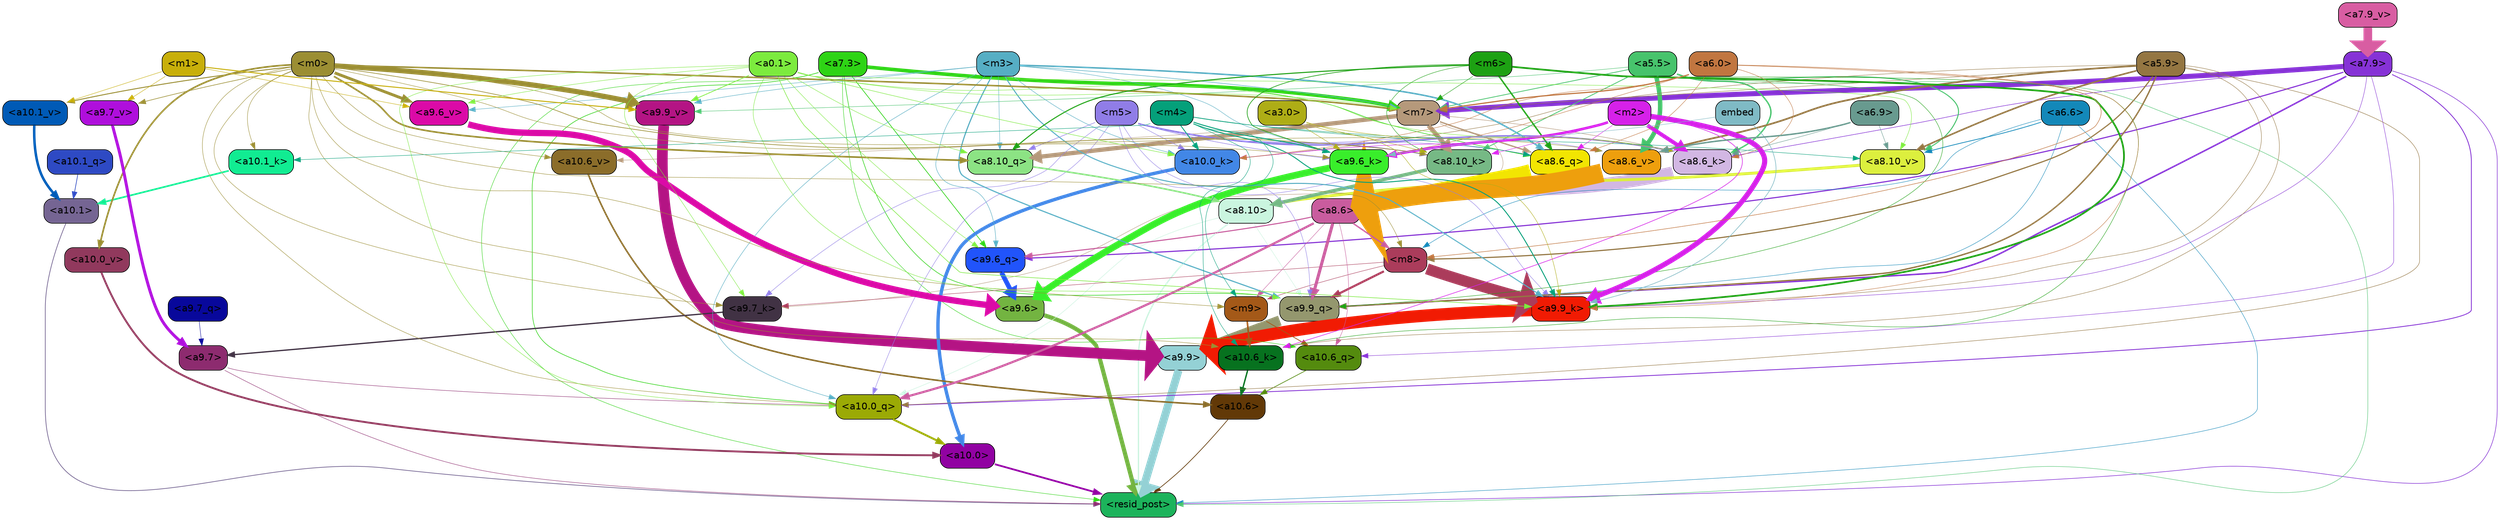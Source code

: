 strict digraph "" {
	graph [bgcolor=transparent,
		layout=dot,
		overlap=false,
		splines=true
	];
	"<a10.6>"	[color=black,
		fillcolor="#623907",
		fontname=Helvetica,
		shape=box,
		style="filled, rounded"];
	"<resid_post>"	[color=black,
		fillcolor="#1cb35b",
		fontname=Helvetica,
		shape=box,
		style="filled, rounded"];
	"<a10.6>" -> "<resid_post>"	[color="#623907",
		penwidth=0.9498605728149414];
	"<a10.1>"	[color=black,
		fillcolor="#756593",
		fontname=Helvetica,
		shape=box,
		style="filled, rounded"];
	"<a10.1>" -> "<resid_post>"	[color="#756593",
		penwidth=1.0084514617919922];
	"<a10.0>"	[color=black,
		fillcolor="#9102a2",
		fontname=Helvetica,
		shape=box,
		style="filled, rounded"];
	"<a10.0>" -> "<resid_post>"	[color="#9102a2",
		penwidth=2.5814952850341797];
	"<a9.9>"	[color=black,
		fillcolor="#94d1d5",
		fontname=Helvetica,
		shape=box,
		style="filled, rounded"];
	"<a9.9>" -> "<resid_post>"	[color="#94d1d5",
		penwidth=11.610888481140137];
	"<a9.7>"	[color=black,
		fillcolor="#8d2b6f",
		fontname=Helvetica,
		shape=box,
		style="filled, rounded"];
	"<a9.7>" -> "<resid_post>"	[color="#8d2b6f",
		penwidth=0.6];
	"<a10.0_q>"	[color=black,
		fillcolor="#9baa05",
		fontname=Helvetica,
		shape=box,
		style="filled, rounded"];
	"<a9.7>" -> "<a10.0_q>"	[color="#8d2b6f",
		penwidth=0.6];
	"<a9.6>"	[color=black,
		fillcolor="#73b441",
		fontname=Helvetica,
		shape=box,
		style="filled, rounded"];
	"<a9.6>" -> "<resid_post>"	[color="#73b441",
		penwidth=6.121421813964844];
	"<a8.10>"	[color=black,
		fillcolor="#caf5df",
		fontname=Helvetica,
		shape=box,
		style="filled, rounded"];
	"<a8.10>" -> "<resid_post>"	[color="#caf5df",
		penwidth=1.7841739654541016];
	"<a8.10>" -> "<a10.0_q>"	[color="#caf5df",
		penwidth=0.6612663269042969];
	"<a9.9_q>"	[color=black,
		fillcolor="#94976e",
		fontname=Helvetica,
		shape=box,
		style="filled, rounded"];
	"<a8.10>" -> "<a9.9_q>"	[color="#caf5df",
		penwidth=0.6];
	"<a7.9>"	[color=black,
		fillcolor="#8632d6",
		fontname=Helvetica,
		shape=box,
		style="filled, rounded"];
	"<a7.9>" -> "<resid_post>"	[color="#8632d6",
		penwidth=0.8109169006347656];
	"<a10.6_q>"	[color=black,
		fillcolor="#548b0e",
		fontname=Helvetica,
		shape=box,
		style="filled, rounded"];
	"<a7.9>" -> "<a10.6_q>"	[color="#8632d6",
		penwidth=0.6];
	"<a7.9>" -> "<a10.0_q>"	[color="#8632d6",
		penwidth=1.19378662109375];
	"<m7>"	[color=black,
		fillcolor="#b5997b",
		fontname=Helvetica,
		shape=box,
		style="filled, rounded"];
	"<a7.9>" -> "<m7>"	[color="#8632d6",
		penwidth=7.3899383544921875];
	"<a7.9>" -> "<a9.9_q>"	[color="#8632d6",
		penwidth=2.1764984130859375];
	"<a9.6_q>"	[color=black,
		fillcolor="#2154fb",
		fontname=Helvetica,
		shape=box,
		style="filled, rounded"];
	"<a7.9>" -> "<a9.6_q>"	[color="#8632d6",
		penwidth=1.6184196472167969];
	"<a9.9_k>"	[color=black,
		fillcolor="#f11b03",
		fontname=Helvetica,
		shape=box,
		style="filled, rounded"];
	"<a7.9>" -> "<a9.9_k>"	[color="#8632d6",
		penwidth=0.6];
	"<a8.6_k>"	[color=black,
		fillcolor="#d2b7e3",
		fontname=Helvetica,
		shape=box,
		style="filled, rounded"];
	"<a7.9>" -> "<a8.6_k>"	[color="#8632d6",
		penwidth=0.7570610046386719];
	"<a7.3>"	[color=black,
		fillcolor="#2ed415",
		fontname=Helvetica,
		shape=box,
		style="filled, rounded"];
	"<a7.3>" -> "<resid_post>"	[color="#2ed415",
		penwidth=0.6];
	"<a7.3>" -> "<a10.6_q>"	[color="#2ed415",
		penwidth=0.6];
	"<a7.3>" -> "<a10.0_q>"	[color="#2ed415",
		penwidth=0.8208656311035156];
	"<a7.3>" -> "<m7>"	[color="#2ed415",
		penwidth=5.189311981201172];
	"<a7.3>" -> "<a9.9_q>"	[color="#2ed415",
		penwidth=0.8119163513183594];
	"<a7.3>" -> "<a9.6_q>"	[color="#2ed415",
		penwidth=0.9649925231933594];
	"<a8.6_q>"	[color=black,
		fillcolor="#f2e502",
		fontname=Helvetica,
		shape=box,
		style="filled, rounded"];
	"<a7.3>" -> "<a8.6_q>"	[color="#2ed415",
		penwidth=0.7801322937011719];
	"<a6.6>"	[color=black,
		fillcolor="#1388b9",
		fontname=Helvetica,
		shape=box,
		style="filled, rounded"];
	"<a6.6>" -> "<resid_post>"	[color="#1388b9",
		penwidth=0.6];
	"<m8>"	[color=black,
		fillcolor="#ab3c5b",
		fontname=Helvetica,
		shape=box,
		style="filled, rounded"];
	"<a6.6>" -> "<m8>"	[color="#1388b9",
		penwidth=0.6];
	"<a6.6>" -> "<a9.9_q>"	[color="#1388b9",
		penwidth=0.6];
	"<a8.10_v>"	[color=black,
		fillcolor="#dcef3e",
		fontname=Helvetica,
		shape=box,
		style="filled, rounded"];
	"<a6.6>" -> "<a8.10_v>"	[color="#1388b9",
		penwidth=1.0661506652832031];
	"<a5.5>"	[color=black,
		fillcolor="#47c36c",
		fontname=Helvetica,
		shape=box,
		style="filled, rounded"];
	"<a5.5>" -> "<resid_post>"	[color="#47c36c",
		penwidth=0.6];
	"<a5.5>" -> "<m7>"	[color="#47c36c",
		penwidth=1.0865592956542969];
	"<a9.9_v>"	[color=black,
		fillcolor="#b41484",
		fontname=Helvetica,
		shape=box,
		style="filled, rounded"];
	"<a5.5>" -> "<a9.9_v>"	[color="#47c36c",
		penwidth=0.6];
	"<a8.10_k>"	[color=black,
		fillcolor="#76b985",
		fontname=Helvetica,
		shape=box,
		style="filled, rounded"];
	"<a5.5>" -> "<a8.10_k>"	[color="#47c36c",
		penwidth=1.1390800476074219];
	"<a5.5>" -> "<a8.6_k>"	[color="#47c36c",
		penwidth=2.00030517578125];
	"<a5.5>" -> "<a8.10_v>"	[color="#47c36c",
		penwidth=1.4206085205078125];
	"<a8.6_v>"	[color=black,
		fillcolor="#ee9f0d",
		fontname=Helvetica,
		shape=box,
		style="filled, rounded"];
	"<a5.5>" -> "<a8.6_v>"	[color="#47c36c",
		penwidth=6.534294128417969];
	"<a10.6_q>" -> "<a10.6>"	[color="#548b0e",
		penwidth=0.9244728088378906];
	"<a10.1_q>"	[color=black,
		fillcolor="#2e4ac4",
		fontname=Helvetica,
		shape=box,
		style="filled, rounded"];
	"<a10.1_q>" -> "<a10.1>"	[color="#2e4ac4",
		penwidth=0.9268798828125];
	"<a10.0_q>" -> "<a10.0>"	[color="#9baa05",
		penwidth=2.905670166015625];
	"<a10.6_k>"	[color=black,
		fillcolor="#07721f",
		fontname=Helvetica,
		shape=box,
		style="filled, rounded"];
	"<a10.6_k>" -> "<a10.6>"	[color="#07721f",
		penwidth=2.0319366455078125];
	"<a10.1_k>"	[color=black,
		fillcolor="#11ec92",
		fontname=Helvetica,
		shape=box,
		style="filled, rounded"];
	"<a10.1_k>" -> "<a10.1>"	[color="#11ec92",
		penwidth=2.4037628173828125];
	"<a10.0_k>"	[color=black,
		fillcolor="#4287e6",
		fontname=Helvetica,
		shape=box,
		style="filled, rounded"];
	"<a10.0_k>" -> "<a10.0>"	[color="#4287e6",
		penwidth=4.9319305419921875];
	"<a10.6_v>"	[color=black,
		fillcolor="#8b6d2a",
		fontname=Helvetica,
		shape=box,
		style="filled, rounded"];
	"<a10.6_v>" -> "<a10.6>"	[color="#8b6d2a",
		penwidth=2.290935516357422];
	"<a10.1_v>"	[color=black,
		fillcolor="#005ab6",
		fontname=Helvetica,
		shape=box,
		style="filled, rounded"];
	"<a10.1_v>" -> "<a10.1>"	[color="#005ab6",
		penwidth=3.6398468017578125];
	"<a10.0_v>"	[color=black,
		fillcolor="#91395d",
		fontname=Helvetica,
		shape=box,
		style="filled, rounded"];
	"<a10.0_v>" -> "<a10.0>"	[color="#91395d",
		penwidth=2.7666168212890625];
	"<m9>"	[color=black,
		fillcolor="#a45918",
		fontname=Helvetica,
		shape=box,
		style="filled, rounded"];
	"<m9>" -> "<a10.6_q>"	[color="#a45918",
		penwidth=1.0384025573730469];
	"<m9>" -> "<a10.6_k>"	[color="#a45918",
		penwidth=2.371124267578125];
	"<a8.6>"	[color=black,
		fillcolor="#c95c9e",
		fontname=Helvetica,
		shape=box,
		style="filled, rounded"];
	"<a8.6>" -> "<a10.6_q>"	[color="#c95c9e",
		penwidth=0.6];
	"<a8.6>" -> "<a10.0_q>"	[color="#c95c9e",
		penwidth=3.1841888427734375];
	"<a8.6>" -> "<m9>"	[color="#c95c9e",
		penwidth=0.6];
	"<a8.6>" -> "<m8>"	[color="#c95c9e",
		penwidth=1.972564697265625];
	"<a8.6>" -> "<a9.9_q>"	[color="#c95c9e",
		penwidth=4.482503890991211];
	"<a8.6>" -> "<a9.6_q>"	[color="#c95c9e",
		penwidth=1.515838623046875];
	"<m5>"	[color=black,
		fillcolor="#907de7",
		fontname=Helvetica,
		shape=box,
		style="filled, rounded"];
	"<m5>" -> "<a10.0_q>"	[color="#907de7",
		penwidth=0.6];
	"<m5>" -> "<a10.0_k>"	[color="#907de7",
		penwidth=0.6];
	"<m5>" -> "<a9.9_q>"	[color="#907de7",
		penwidth=0.6];
	"<m5>" -> "<a9.9_k>"	[color="#907de7",
		penwidth=0.6];
	"<a9.7_k>"	[color=black,
		fillcolor="#413244",
		fontname=Helvetica,
		shape=box,
		style="filled, rounded"];
	"<m5>" -> "<a9.7_k>"	[color="#907de7",
		penwidth=0.6];
	"<a9.6_k>"	[color=black,
		fillcolor="#39ee2b",
		fontname=Helvetica,
		shape=box,
		style="filled, rounded"];
	"<m5>" -> "<a9.6_k>"	[color="#907de7",
		penwidth=0.7197036743164062];
	"<a8.10_q>"	[color=black,
		fillcolor="#8ce384",
		fontname=Helvetica,
		shape=box,
		style="filled, rounded"];
	"<m5>" -> "<a8.10_q>"	[color="#907de7",
		penwidth=0.7198371887207031];
	"<m5>" -> "<a8.6_q>"	[color="#907de7",
		penwidth=0.6];
	"<m5>" -> "<a8.10_k>"	[color="#907de7",
		penwidth=0.9238471984863281];
	"<m5>" -> "<a8.6_k>"	[color="#907de7",
		penwidth=2.1219520568847656];
	"<m5>" -> "<a8.6_v>"	[color="#907de7",
		penwidth=0.6];
	"<a5.9>"	[color=black,
		fillcolor="#947642",
		fontname=Helvetica,
		shape=box,
		style="filled, rounded"];
	"<a5.9>" -> "<a10.0_q>"	[color="#947642",
		penwidth=0.6463394165039062];
	"<a5.9>" -> "<a10.6_k>"	[color="#947642",
		penwidth=0.6];
	"<a5.9>" -> "<a10.0_k>"	[color="#947642",
		penwidth=0.6];
	"<a5.9>" -> "<m7>"	[color="#947642",
		penwidth=0.6];
	"<a5.9>" -> "<m8>"	[color="#947642",
		penwidth=1.6550712585449219];
	"<a5.9>" -> "<a9.9_q>"	[color="#947642",
		penwidth=2.019031524658203];
	"<a5.9>" -> "<a9.9_k>"	[color="#947642",
		penwidth=0.6];
	"<a5.9>" -> "<a8.10_v>"	[color="#947642",
		penwidth=2.2765426635742188];
	"<a5.9>" -> "<a8.6_v>"	[color="#947642",
		penwidth=2.4934005737304688];
	"<m3>"	[color=black,
		fillcolor="#56aec4",
		fontname=Helvetica,
		shape=box,
		style="filled, rounded"];
	"<m3>" -> "<a10.0_q>"	[color="#56aec4",
		penwidth=0.6597442626953125];
	"<m3>" -> "<a10.0_k>"	[color="#56aec4",
		penwidth=0.6506614685058594];
	"<m3>" -> "<m7>"	[color="#56aec4",
		penwidth=0.7659339904785156];
	"<m3>" -> "<a9.9_q>"	[color="#56aec4",
		penwidth=1.6276321411132812];
	"<m3>" -> "<a9.6_q>"	[color="#56aec4",
		penwidth=0.6724472045898438];
	"<m3>" -> "<a9.9_k>"	[color="#56aec4",
		penwidth=1.4574642181396484];
	"<m3>" -> "<a9.6_k>"	[color="#56aec4",
		penwidth=0.6];
	"<m3>" -> "<a9.9_v>"	[color="#56aec4",
		penwidth=0.6589469909667969];
	"<a9.6_v>"	[color=black,
		fillcolor="#db0aa7",
		fontname=Helvetica,
		shape=box,
		style="filled, rounded"];
	"<m3>" -> "<a9.6_v>"	[color="#56aec4",
		penwidth=0.6];
	"<m3>" -> "<a8.10_q>"	[color="#56aec4",
		penwidth=0.6];
	"<m3>" -> "<a8.6_q>"	[color="#56aec4",
		penwidth=2.1676406860351562];
	"<m0>"	[color=black,
		fillcolor="#9b8e33",
		fontname=Helvetica,
		shape=box,
		style="filled, rounded"];
	"<m0>" -> "<a10.0_q>"	[color="#9b8e33",
		penwidth=0.6];
	"<m0>" -> "<a10.6_k>"	[color="#9b8e33",
		penwidth=0.6];
	"<m0>" -> "<a10.1_k>"	[color="#9b8e33",
		penwidth=0.6];
	"<m0>" -> "<a10.6_v>"	[color="#9b8e33",
		penwidth=0.6];
	"<m0>" -> "<a10.1_v>"	[color="#9b8e33",
		penwidth=1.3360328674316406];
	"<m0>" -> "<a10.0_v>"	[color="#9b8e33",
		penwidth=2.4083595275878906];
	"<m0>" -> "<m9>"	[color="#9b8e33",
		penwidth=0.6];
	"<m0>" -> "<m7>"	[color="#9b8e33",
		penwidth=2.224945068359375];
	"<m0>" -> "<m8>"	[color="#9b8e33",
		penwidth=0.6];
	"<m0>" -> "<a9.7_k>"	[color="#9b8e33",
		penwidth=0.6];
	"<m0>" -> "<a9.6_k>"	[color="#9b8e33",
		penwidth=0.6];
	"<m0>" -> "<a9.9_v>"	[color="#9b8e33",
		penwidth=7.537467956542969];
	"<a9.7_v>"	[color=black,
		fillcolor="#af0fdc",
		fontname=Helvetica,
		shape=box,
		style="filled, rounded"];
	"<m0>" -> "<a9.7_v>"	[color="#9b8e33",
		penwidth=0.8575286865234375];
	"<m0>" -> "<a9.6_v>"	[color="#9b8e33",
		penwidth=4.1688385009765625];
	"<m0>" -> "<a8.10_q>"	[color="#9b8e33",
		penwidth=2.3761940002441406];
	"<m0>" -> "<a8.10_k>"	[color="#9b8e33",
		penwidth=0.9220962524414062];
	"<m0>" -> "<a8.6_v>"	[color="#9b8e33",
		penwidth=0.6];
	"<a0.1>"	[color=black,
		fillcolor="#7ceb3e",
		fontname=Helvetica,
		shape=box,
		style="filled, rounded"];
	"<a0.1>" -> "<a10.0_q>"	[color="#7ceb3e",
		penwidth=0.6];
	"<a0.1>" -> "<a10.0_k>"	[color="#7ceb3e",
		penwidth=0.6768684387207031];
	"<a0.1>" -> "<m7>"	[color="#7ceb3e",
		penwidth=0.6];
	"<a0.1>" -> "<a9.9_q>"	[color="#7ceb3e",
		penwidth=0.6];
	"<a0.1>" -> "<a9.6_q>"	[color="#7ceb3e",
		penwidth=0.6];
	"<a0.1>" -> "<a9.9_k>"	[color="#7ceb3e",
		penwidth=0.81341552734375];
	"<a0.1>" -> "<a9.7_k>"	[color="#7ceb3e",
		penwidth=0.6];
	"<a0.1>" -> "<a9.9_v>"	[color="#7ceb3e",
		penwidth=1.062591552734375];
	"<a0.1>" -> "<a9.6_v>"	[color="#7ceb3e",
		penwidth=0.6];
	"<a0.1>" -> "<a8.10_q>"	[color="#7ceb3e",
		penwidth=0.6];
	"<a0.1>" -> "<a8.6_k>"	[color="#7ceb3e",
		penwidth=0.6];
	"<a0.1>" -> "<a8.10_v>"	[color="#7ceb3e",
		penwidth=0.6];
	"<m6>"	[color=black,
		fillcolor="#1da113",
		fontname=Helvetica,
		shape=box,
		style="filled, rounded"];
	"<m6>" -> "<a10.6_k>"	[color="#1da113",
		penwidth=0.6];
	"<m6>" -> "<m7>"	[color="#1da113",
		penwidth=0.6];
	"<m6>" -> "<a9.9_q>"	[color="#1da113",
		penwidth=0.6];
	"<m6>" -> "<a9.9_k>"	[color="#1da113",
		penwidth=2.533975601196289];
	"<m6>" -> "<a9.6_k>"	[color="#1da113",
		penwidth=0.9471282958984375];
	"<m6>" -> "<a8.10_q>"	[color="#1da113",
		penwidth=1.4854621887207031];
	"<m6>" -> "<a8.6_q>"	[color="#1da113",
		penwidth=2.0796165466308594];
	"<m6>" -> "<a8.10_k>"	[color="#1da113",
		penwidth=0.6];
	"<m4>"	[color=black,
		fillcolor="#05a07a",
		fontname=Helvetica,
		shape=box,
		style="filled, rounded"];
	"<m4>" -> "<a10.6_k>"	[color="#05a07a",
		penwidth=0.6];
	"<m4>" -> "<a10.1_k>"	[color="#05a07a",
		penwidth=0.6];
	"<m4>" -> "<a10.0_k>"	[color="#05a07a",
		penwidth=1.230804443359375];
	"<m4>" -> "<m9>"	[color="#05a07a",
		penwidth=0.6];
	"<m4>" -> "<a9.9_k>"	[color="#05a07a",
		penwidth=1.3186264038085938];
	"<m4>" -> "<a9.6_k>"	[color="#05a07a",
		penwidth=1.3722038269042969];
	"<m4>" -> "<a8.6_q>"	[color="#05a07a",
		penwidth=0.6];
	"<m4>" -> "<a8.10_v>"	[color="#05a07a",
		penwidth=0.6];
	"<m2>"	[color=black,
		fillcolor="#d621e9",
		fontname=Helvetica,
		shape=box,
		style="filled, rounded"];
	"<m2>" -> "<a10.6_k>"	[color="#d621e9",
		penwidth=0.8380241394042969];
	"<m2>" -> "<a10.0_k>"	[color="#d621e9",
		penwidth=0.6622200012207031];
	"<m2>" -> "<a9.9_k>"	[color="#d621e9",
		penwidth=7.476325988769531];
	"<m2>" -> "<a9.6_k>"	[color="#d621e9",
		penwidth=3.761505126953125];
	"<m2>" -> "<a8.6_q>"	[color="#d621e9",
		penwidth=0.6];
	"<m2>" -> "<a8.10_k>"	[color="#d621e9",
		penwidth=0.6];
	"<m2>" -> "<a8.6_k>"	[color="#d621e9",
		penwidth=5.699577331542969];
	"<a6.0>"	[color=black,
		fillcolor="#c17640",
		fontname=Helvetica,
		shape=box,
		style="filled, rounded"];
	"<a6.0>" -> "<a10.0_k>"	[color="#c17640",
		penwidth=0.6];
	"<a6.0>" -> "<m7>"	[color="#c17640",
		penwidth=1.694061279296875];
	"<a6.0>" -> "<m8>"	[color="#c17640",
		penwidth=0.7418403625488281];
	"<a6.0>" -> "<a9.9_k>"	[color="#c17640",
		penwidth=0.6];
	"<a6.0>" -> "<a9.6_k>"	[color="#c17640",
		penwidth=0.6];
	"<a6.0>" -> "<a8.6_q>"	[color="#c17640",
		penwidth=0.6];
	"<a6.0>" -> "<a8.6_k>"	[color="#c17640",
		penwidth=0.6];
	"<m7>" -> "<a10.6_v>"	[color="#b5997b",
		penwidth=0.6];
	"<m7>" -> "<a9.7_k>"	[color="#b5997b",
		penwidth=0.6];
	"<m7>" -> "<a8.10_q>"	[color="#b5997b",
		penwidth=6.2237091064453125];
	"<m7>" -> "<a8.6_q>"	[color="#b5997b",
		penwidth=1.9677276611328125];
	"<m7>" -> "<a8.10_k>"	[color="#b5997b",
		penwidth=6.505390167236328];
	"<m7>" -> "<a8.6_k>"	[color="#b5997b",
		penwidth=0.6821136474609375];
	"<m1>"	[color=black,
		fillcolor="#c8af0a",
		fontname=Helvetica,
		shape=box,
		style="filled, rounded"];
	"<m1>" -> "<a10.1_v>"	[color="#c8af0a",
		penwidth=0.6];
	"<m1>" -> "<a9.9_v>"	[color="#c8af0a",
		penwidth=1.4082679748535156];
	"<m1>" -> "<a9.7_v>"	[color="#c8af0a",
		penwidth=0.6];
	"<m1>" -> "<a9.6_v>"	[color="#c8af0a",
		penwidth=0.6];
	"<m8>" -> "<m9>"	[color="#ab3c5b",
		penwidth=0.6];
	"<m8>" -> "<a9.9_q>"	[color="#ab3c5b",
		penwidth=3.073810577392578];
	"<m8>" -> "<a9.9_k>"	[color="#ab3c5b",
		penwidth=16.255420684814453];
	"<m8>" -> "<a9.7_k>"	[color="#ab3c5b",
		penwidth=0.6];
	"<a9.9_q>" -> "<a9.9>"	[color="#94976e",
		penwidth=15.310546875];
	"<a9.7_q>"	[color=black,
		fillcolor="#08089b",
		fontname=Helvetica,
		shape=box,
		style="filled, rounded"];
	"<a9.7_q>" -> "<a9.7>"	[color="#08089b",
		penwidth=0.6];
	"<a9.6_q>" -> "<a9.6>"	[color="#2154fb",
		penwidth=6.823722839355469];
	"<a9.9_k>" -> "<a9.9>"	[color="#f11b03",
		penwidth=17.953022003173828];
	"<a9.7_k>" -> "<a9.7>"	[color="#413244",
		penwidth=1.85101318359375];
	"<a9.6_k>" -> "<a9.6>"	[color="#39ee2b",
		penwidth=9.787818908691406];
	"<a9.9_v>" -> "<a9.9>"	[color="#b41484",
		penwidth=15.728643417358398];
	"<a9.7_v>" -> "<a9.7>"	[color="#af0fdc",
		penwidth=4.305488586425781];
	"<a9.6_v>" -> "<a9.6>"	[color="#db0aa7",
		penwidth=9.212547302246094];
	"<a3.0>"	[color=black,
		fillcolor="#aead16",
		fontname=Helvetica,
		shape=box,
		style="filled, rounded"];
	"<a3.0>" -> "<a9.9_k>"	[color="#aead16",
		penwidth=0.6];
	"<a3.0>" -> "<a9.6_k>"	[color="#aead16",
		penwidth=0.6];
	"<a3.0>" -> "<a8.10_k>"	[color="#aead16",
		penwidth=0.6];
	"<a3.0>" -> "<a8.6_k>"	[color="#aead16",
		penwidth=0.6];
	embed	[color=black,
		fillcolor="#7fbac5",
		fontname=Helvetica,
		shape=box,
		style="filled, rounded"];
	embed -> "<a9.9_k>"	[color="#7fbac5",
		penwidth=0.8602714538574219];
	embed -> "<a9.6_k>"	[color="#7fbac5",
		penwidth=0.6];
	"<a8.10_q>" -> "<a8.10>"	[color="#8ce384",
		penwidth=2.2933731079101562];
	"<a8.6_q>" -> "<a8.6>"	[color="#f2e502",
		penwidth=22.21251106262207];
	"<a8.10_k>" -> "<a8.10>"	[color="#76b985",
		penwidth=5.009056091308594];
	"<a8.6_k>" -> "<a8.6>"	[color="#d2b7e3",
		penwidth=19.114789962768555];
	"<a8.10_v>" -> "<a8.10>"	[color="#dcef3e",
		penwidth=4.248416900634766];
	"<a8.6_v>" -> "<a8.6>"	[color="#ee9f0d",
		penwidth=27.461654663085938];
	"<a6.9>"	[color=black,
		fillcolor="#689a8f",
		fontname=Helvetica,
		shape=box,
		style="filled, rounded"];
	"<a6.9>" -> "<a8.6_k>"	[color="#689a8f",
		penwidth=0.6];
	"<a6.9>" -> "<a8.10_v>"	[color="#689a8f",
		penwidth=0.6];
	"<a6.9>" -> "<a8.6_v>"	[color="#689a8f",
		penwidth=2.0546798706054688];
	"<a7.9_v>"	[color=black,
		fillcolor="#d85da2",
		fontname=Helvetica,
		shape=box,
		style="filled, rounded"];
	"<a7.9_v>" -> "<a7.9>"	[color="#d85da2",
		penwidth=12.677261352539062];
}
